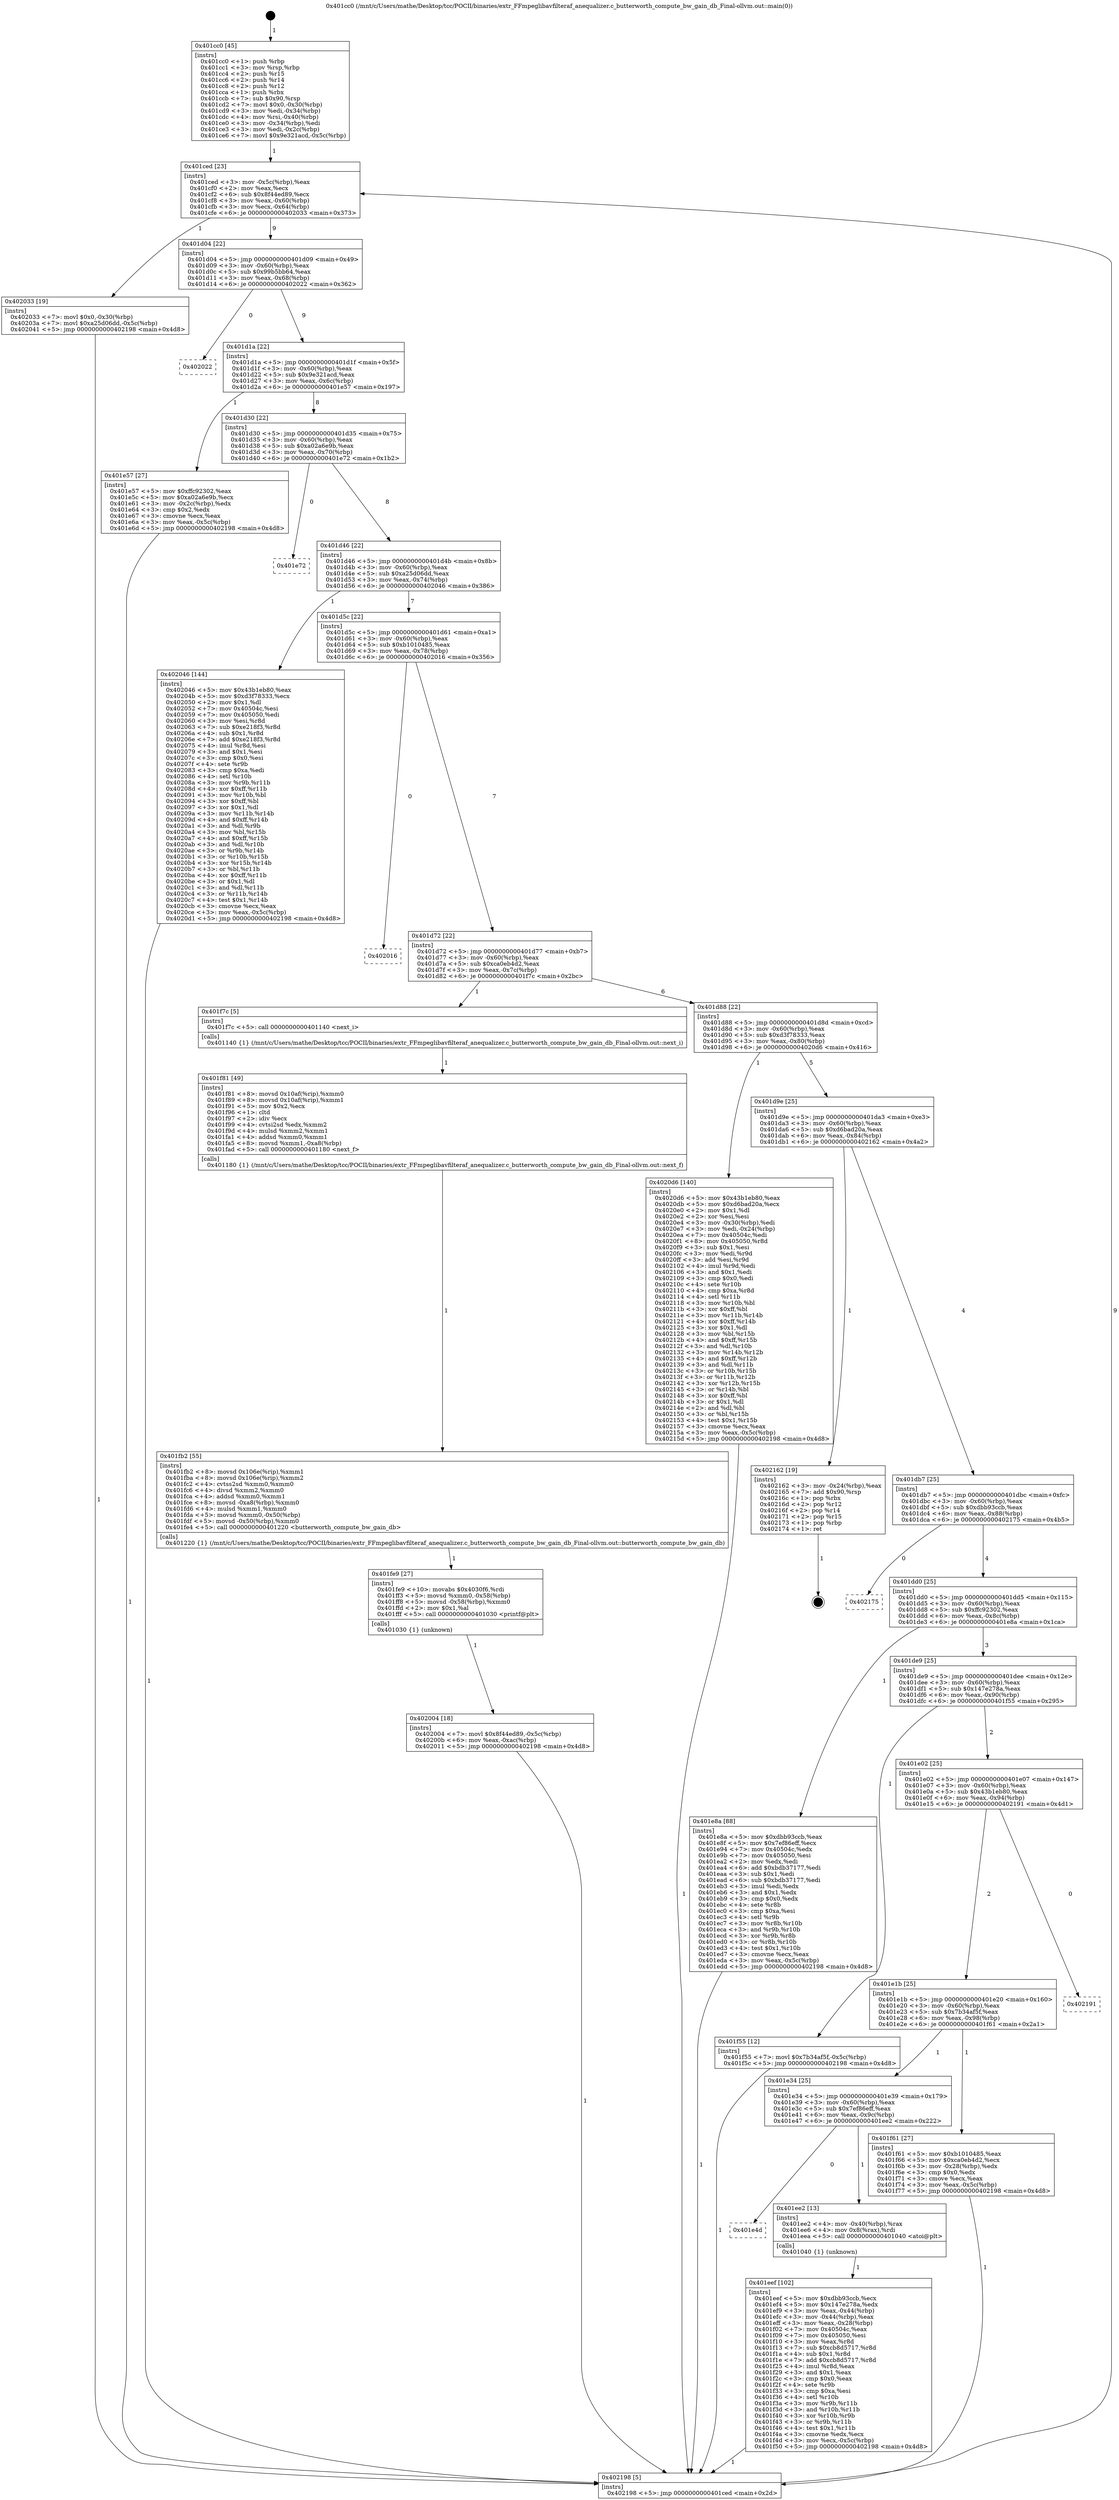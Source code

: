 digraph "0x401cc0" {
  label = "0x401cc0 (/mnt/c/Users/mathe/Desktop/tcc/POCII/binaries/extr_FFmpeglibavfilteraf_anequalizer.c_butterworth_compute_bw_gain_db_Final-ollvm.out::main(0))"
  labelloc = "t"
  node[shape=record]

  Entry [label="",width=0.3,height=0.3,shape=circle,fillcolor=black,style=filled]
  "0x401ced" [label="{
     0x401ced [23]\l
     | [instrs]\l
     &nbsp;&nbsp;0x401ced \<+3\>: mov -0x5c(%rbp),%eax\l
     &nbsp;&nbsp;0x401cf0 \<+2\>: mov %eax,%ecx\l
     &nbsp;&nbsp;0x401cf2 \<+6\>: sub $0x8f44ed89,%ecx\l
     &nbsp;&nbsp;0x401cf8 \<+3\>: mov %eax,-0x60(%rbp)\l
     &nbsp;&nbsp;0x401cfb \<+3\>: mov %ecx,-0x64(%rbp)\l
     &nbsp;&nbsp;0x401cfe \<+6\>: je 0000000000402033 \<main+0x373\>\l
  }"]
  "0x402033" [label="{
     0x402033 [19]\l
     | [instrs]\l
     &nbsp;&nbsp;0x402033 \<+7\>: movl $0x0,-0x30(%rbp)\l
     &nbsp;&nbsp;0x40203a \<+7\>: movl $0xa25d06dd,-0x5c(%rbp)\l
     &nbsp;&nbsp;0x402041 \<+5\>: jmp 0000000000402198 \<main+0x4d8\>\l
  }"]
  "0x401d04" [label="{
     0x401d04 [22]\l
     | [instrs]\l
     &nbsp;&nbsp;0x401d04 \<+5\>: jmp 0000000000401d09 \<main+0x49\>\l
     &nbsp;&nbsp;0x401d09 \<+3\>: mov -0x60(%rbp),%eax\l
     &nbsp;&nbsp;0x401d0c \<+5\>: sub $0x99b5bb64,%eax\l
     &nbsp;&nbsp;0x401d11 \<+3\>: mov %eax,-0x68(%rbp)\l
     &nbsp;&nbsp;0x401d14 \<+6\>: je 0000000000402022 \<main+0x362\>\l
  }"]
  Exit [label="",width=0.3,height=0.3,shape=circle,fillcolor=black,style=filled,peripheries=2]
  "0x402022" [label="{
     0x402022\l
  }", style=dashed]
  "0x401d1a" [label="{
     0x401d1a [22]\l
     | [instrs]\l
     &nbsp;&nbsp;0x401d1a \<+5\>: jmp 0000000000401d1f \<main+0x5f\>\l
     &nbsp;&nbsp;0x401d1f \<+3\>: mov -0x60(%rbp),%eax\l
     &nbsp;&nbsp;0x401d22 \<+5\>: sub $0x9e321acd,%eax\l
     &nbsp;&nbsp;0x401d27 \<+3\>: mov %eax,-0x6c(%rbp)\l
     &nbsp;&nbsp;0x401d2a \<+6\>: je 0000000000401e57 \<main+0x197\>\l
  }"]
  "0x402004" [label="{
     0x402004 [18]\l
     | [instrs]\l
     &nbsp;&nbsp;0x402004 \<+7\>: movl $0x8f44ed89,-0x5c(%rbp)\l
     &nbsp;&nbsp;0x40200b \<+6\>: mov %eax,-0xac(%rbp)\l
     &nbsp;&nbsp;0x402011 \<+5\>: jmp 0000000000402198 \<main+0x4d8\>\l
  }"]
  "0x401e57" [label="{
     0x401e57 [27]\l
     | [instrs]\l
     &nbsp;&nbsp;0x401e57 \<+5\>: mov $0xffc92302,%eax\l
     &nbsp;&nbsp;0x401e5c \<+5\>: mov $0xa02a6e9b,%ecx\l
     &nbsp;&nbsp;0x401e61 \<+3\>: mov -0x2c(%rbp),%edx\l
     &nbsp;&nbsp;0x401e64 \<+3\>: cmp $0x2,%edx\l
     &nbsp;&nbsp;0x401e67 \<+3\>: cmovne %ecx,%eax\l
     &nbsp;&nbsp;0x401e6a \<+3\>: mov %eax,-0x5c(%rbp)\l
     &nbsp;&nbsp;0x401e6d \<+5\>: jmp 0000000000402198 \<main+0x4d8\>\l
  }"]
  "0x401d30" [label="{
     0x401d30 [22]\l
     | [instrs]\l
     &nbsp;&nbsp;0x401d30 \<+5\>: jmp 0000000000401d35 \<main+0x75\>\l
     &nbsp;&nbsp;0x401d35 \<+3\>: mov -0x60(%rbp),%eax\l
     &nbsp;&nbsp;0x401d38 \<+5\>: sub $0xa02a6e9b,%eax\l
     &nbsp;&nbsp;0x401d3d \<+3\>: mov %eax,-0x70(%rbp)\l
     &nbsp;&nbsp;0x401d40 \<+6\>: je 0000000000401e72 \<main+0x1b2\>\l
  }"]
  "0x402198" [label="{
     0x402198 [5]\l
     | [instrs]\l
     &nbsp;&nbsp;0x402198 \<+5\>: jmp 0000000000401ced \<main+0x2d\>\l
  }"]
  "0x401cc0" [label="{
     0x401cc0 [45]\l
     | [instrs]\l
     &nbsp;&nbsp;0x401cc0 \<+1\>: push %rbp\l
     &nbsp;&nbsp;0x401cc1 \<+3\>: mov %rsp,%rbp\l
     &nbsp;&nbsp;0x401cc4 \<+2\>: push %r15\l
     &nbsp;&nbsp;0x401cc6 \<+2\>: push %r14\l
     &nbsp;&nbsp;0x401cc8 \<+2\>: push %r12\l
     &nbsp;&nbsp;0x401cca \<+1\>: push %rbx\l
     &nbsp;&nbsp;0x401ccb \<+7\>: sub $0x90,%rsp\l
     &nbsp;&nbsp;0x401cd2 \<+7\>: movl $0x0,-0x30(%rbp)\l
     &nbsp;&nbsp;0x401cd9 \<+3\>: mov %edi,-0x34(%rbp)\l
     &nbsp;&nbsp;0x401cdc \<+4\>: mov %rsi,-0x40(%rbp)\l
     &nbsp;&nbsp;0x401ce0 \<+3\>: mov -0x34(%rbp),%edi\l
     &nbsp;&nbsp;0x401ce3 \<+3\>: mov %edi,-0x2c(%rbp)\l
     &nbsp;&nbsp;0x401ce6 \<+7\>: movl $0x9e321acd,-0x5c(%rbp)\l
  }"]
  "0x401fe9" [label="{
     0x401fe9 [27]\l
     | [instrs]\l
     &nbsp;&nbsp;0x401fe9 \<+10\>: movabs $0x4030f6,%rdi\l
     &nbsp;&nbsp;0x401ff3 \<+5\>: movsd %xmm0,-0x58(%rbp)\l
     &nbsp;&nbsp;0x401ff8 \<+5\>: movsd -0x58(%rbp),%xmm0\l
     &nbsp;&nbsp;0x401ffd \<+2\>: mov $0x1,%al\l
     &nbsp;&nbsp;0x401fff \<+5\>: call 0000000000401030 \<printf@plt\>\l
     | [calls]\l
     &nbsp;&nbsp;0x401030 \{1\} (unknown)\l
  }"]
  "0x401e72" [label="{
     0x401e72\l
  }", style=dashed]
  "0x401d46" [label="{
     0x401d46 [22]\l
     | [instrs]\l
     &nbsp;&nbsp;0x401d46 \<+5\>: jmp 0000000000401d4b \<main+0x8b\>\l
     &nbsp;&nbsp;0x401d4b \<+3\>: mov -0x60(%rbp),%eax\l
     &nbsp;&nbsp;0x401d4e \<+5\>: sub $0xa25d06dd,%eax\l
     &nbsp;&nbsp;0x401d53 \<+3\>: mov %eax,-0x74(%rbp)\l
     &nbsp;&nbsp;0x401d56 \<+6\>: je 0000000000402046 \<main+0x386\>\l
  }"]
  "0x401fb2" [label="{
     0x401fb2 [55]\l
     | [instrs]\l
     &nbsp;&nbsp;0x401fb2 \<+8\>: movsd 0x106e(%rip),%xmm1\l
     &nbsp;&nbsp;0x401fba \<+8\>: movsd 0x106e(%rip),%xmm2\l
     &nbsp;&nbsp;0x401fc2 \<+4\>: cvtss2sd %xmm0,%xmm0\l
     &nbsp;&nbsp;0x401fc6 \<+4\>: divsd %xmm2,%xmm0\l
     &nbsp;&nbsp;0x401fca \<+4\>: addsd %xmm0,%xmm1\l
     &nbsp;&nbsp;0x401fce \<+8\>: movsd -0xa8(%rbp),%xmm0\l
     &nbsp;&nbsp;0x401fd6 \<+4\>: mulsd %xmm1,%xmm0\l
     &nbsp;&nbsp;0x401fda \<+5\>: movsd %xmm0,-0x50(%rbp)\l
     &nbsp;&nbsp;0x401fdf \<+5\>: movsd -0x50(%rbp),%xmm0\l
     &nbsp;&nbsp;0x401fe4 \<+5\>: call 0000000000401220 \<butterworth_compute_bw_gain_db\>\l
     | [calls]\l
     &nbsp;&nbsp;0x401220 \{1\} (/mnt/c/Users/mathe/Desktop/tcc/POCII/binaries/extr_FFmpeglibavfilteraf_anequalizer.c_butterworth_compute_bw_gain_db_Final-ollvm.out::butterworth_compute_bw_gain_db)\l
  }"]
  "0x402046" [label="{
     0x402046 [144]\l
     | [instrs]\l
     &nbsp;&nbsp;0x402046 \<+5\>: mov $0x43b1eb80,%eax\l
     &nbsp;&nbsp;0x40204b \<+5\>: mov $0xd3f78333,%ecx\l
     &nbsp;&nbsp;0x402050 \<+2\>: mov $0x1,%dl\l
     &nbsp;&nbsp;0x402052 \<+7\>: mov 0x40504c,%esi\l
     &nbsp;&nbsp;0x402059 \<+7\>: mov 0x405050,%edi\l
     &nbsp;&nbsp;0x402060 \<+3\>: mov %esi,%r8d\l
     &nbsp;&nbsp;0x402063 \<+7\>: sub $0xe218f3,%r8d\l
     &nbsp;&nbsp;0x40206a \<+4\>: sub $0x1,%r8d\l
     &nbsp;&nbsp;0x40206e \<+7\>: add $0xe218f3,%r8d\l
     &nbsp;&nbsp;0x402075 \<+4\>: imul %r8d,%esi\l
     &nbsp;&nbsp;0x402079 \<+3\>: and $0x1,%esi\l
     &nbsp;&nbsp;0x40207c \<+3\>: cmp $0x0,%esi\l
     &nbsp;&nbsp;0x40207f \<+4\>: sete %r9b\l
     &nbsp;&nbsp;0x402083 \<+3\>: cmp $0xa,%edi\l
     &nbsp;&nbsp;0x402086 \<+4\>: setl %r10b\l
     &nbsp;&nbsp;0x40208a \<+3\>: mov %r9b,%r11b\l
     &nbsp;&nbsp;0x40208d \<+4\>: xor $0xff,%r11b\l
     &nbsp;&nbsp;0x402091 \<+3\>: mov %r10b,%bl\l
     &nbsp;&nbsp;0x402094 \<+3\>: xor $0xff,%bl\l
     &nbsp;&nbsp;0x402097 \<+3\>: xor $0x1,%dl\l
     &nbsp;&nbsp;0x40209a \<+3\>: mov %r11b,%r14b\l
     &nbsp;&nbsp;0x40209d \<+4\>: and $0xff,%r14b\l
     &nbsp;&nbsp;0x4020a1 \<+3\>: and %dl,%r9b\l
     &nbsp;&nbsp;0x4020a4 \<+3\>: mov %bl,%r15b\l
     &nbsp;&nbsp;0x4020a7 \<+4\>: and $0xff,%r15b\l
     &nbsp;&nbsp;0x4020ab \<+3\>: and %dl,%r10b\l
     &nbsp;&nbsp;0x4020ae \<+3\>: or %r9b,%r14b\l
     &nbsp;&nbsp;0x4020b1 \<+3\>: or %r10b,%r15b\l
     &nbsp;&nbsp;0x4020b4 \<+3\>: xor %r15b,%r14b\l
     &nbsp;&nbsp;0x4020b7 \<+3\>: or %bl,%r11b\l
     &nbsp;&nbsp;0x4020ba \<+4\>: xor $0xff,%r11b\l
     &nbsp;&nbsp;0x4020be \<+3\>: or $0x1,%dl\l
     &nbsp;&nbsp;0x4020c1 \<+3\>: and %dl,%r11b\l
     &nbsp;&nbsp;0x4020c4 \<+3\>: or %r11b,%r14b\l
     &nbsp;&nbsp;0x4020c7 \<+4\>: test $0x1,%r14b\l
     &nbsp;&nbsp;0x4020cb \<+3\>: cmovne %ecx,%eax\l
     &nbsp;&nbsp;0x4020ce \<+3\>: mov %eax,-0x5c(%rbp)\l
     &nbsp;&nbsp;0x4020d1 \<+5\>: jmp 0000000000402198 \<main+0x4d8\>\l
  }"]
  "0x401d5c" [label="{
     0x401d5c [22]\l
     | [instrs]\l
     &nbsp;&nbsp;0x401d5c \<+5\>: jmp 0000000000401d61 \<main+0xa1\>\l
     &nbsp;&nbsp;0x401d61 \<+3\>: mov -0x60(%rbp),%eax\l
     &nbsp;&nbsp;0x401d64 \<+5\>: sub $0xb1010485,%eax\l
     &nbsp;&nbsp;0x401d69 \<+3\>: mov %eax,-0x78(%rbp)\l
     &nbsp;&nbsp;0x401d6c \<+6\>: je 0000000000402016 \<main+0x356\>\l
  }"]
  "0x401f81" [label="{
     0x401f81 [49]\l
     | [instrs]\l
     &nbsp;&nbsp;0x401f81 \<+8\>: movsd 0x10af(%rip),%xmm0\l
     &nbsp;&nbsp;0x401f89 \<+8\>: movsd 0x10af(%rip),%xmm1\l
     &nbsp;&nbsp;0x401f91 \<+5\>: mov $0x2,%ecx\l
     &nbsp;&nbsp;0x401f96 \<+1\>: cltd\l
     &nbsp;&nbsp;0x401f97 \<+2\>: idiv %ecx\l
     &nbsp;&nbsp;0x401f99 \<+4\>: cvtsi2sd %edx,%xmm2\l
     &nbsp;&nbsp;0x401f9d \<+4\>: mulsd %xmm2,%xmm1\l
     &nbsp;&nbsp;0x401fa1 \<+4\>: addsd %xmm0,%xmm1\l
     &nbsp;&nbsp;0x401fa5 \<+8\>: movsd %xmm1,-0xa8(%rbp)\l
     &nbsp;&nbsp;0x401fad \<+5\>: call 0000000000401180 \<next_f\>\l
     | [calls]\l
     &nbsp;&nbsp;0x401180 \{1\} (/mnt/c/Users/mathe/Desktop/tcc/POCII/binaries/extr_FFmpeglibavfilteraf_anequalizer.c_butterworth_compute_bw_gain_db_Final-ollvm.out::next_f)\l
  }"]
  "0x402016" [label="{
     0x402016\l
  }", style=dashed]
  "0x401d72" [label="{
     0x401d72 [22]\l
     | [instrs]\l
     &nbsp;&nbsp;0x401d72 \<+5\>: jmp 0000000000401d77 \<main+0xb7\>\l
     &nbsp;&nbsp;0x401d77 \<+3\>: mov -0x60(%rbp),%eax\l
     &nbsp;&nbsp;0x401d7a \<+5\>: sub $0xca0eb4d2,%eax\l
     &nbsp;&nbsp;0x401d7f \<+3\>: mov %eax,-0x7c(%rbp)\l
     &nbsp;&nbsp;0x401d82 \<+6\>: je 0000000000401f7c \<main+0x2bc\>\l
  }"]
  "0x401eef" [label="{
     0x401eef [102]\l
     | [instrs]\l
     &nbsp;&nbsp;0x401eef \<+5\>: mov $0xdbb93ccb,%ecx\l
     &nbsp;&nbsp;0x401ef4 \<+5\>: mov $0x147e278a,%edx\l
     &nbsp;&nbsp;0x401ef9 \<+3\>: mov %eax,-0x44(%rbp)\l
     &nbsp;&nbsp;0x401efc \<+3\>: mov -0x44(%rbp),%eax\l
     &nbsp;&nbsp;0x401eff \<+3\>: mov %eax,-0x28(%rbp)\l
     &nbsp;&nbsp;0x401f02 \<+7\>: mov 0x40504c,%eax\l
     &nbsp;&nbsp;0x401f09 \<+7\>: mov 0x405050,%esi\l
     &nbsp;&nbsp;0x401f10 \<+3\>: mov %eax,%r8d\l
     &nbsp;&nbsp;0x401f13 \<+7\>: sub $0xcb8d5717,%r8d\l
     &nbsp;&nbsp;0x401f1a \<+4\>: sub $0x1,%r8d\l
     &nbsp;&nbsp;0x401f1e \<+7\>: add $0xcb8d5717,%r8d\l
     &nbsp;&nbsp;0x401f25 \<+4\>: imul %r8d,%eax\l
     &nbsp;&nbsp;0x401f29 \<+3\>: and $0x1,%eax\l
     &nbsp;&nbsp;0x401f2c \<+3\>: cmp $0x0,%eax\l
     &nbsp;&nbsp;0x401f2f \<+4\>: sete %r9b\l
     &nbsp;&nbsp;0x401f33 \<+3\>: cmp $0xa,%esi\l
     &nbsp;&nbsp;0x401f36 \<+4\>: setl %r10b\l
     &nbsp;&nbsp;0x401f3a \<+3\>: mov %r9b,%r11b\l
     &nbsp;&nbsp;0x401f3d \<+3\>: and %r10b,%r11b\l
     &nbsp;&nbsp;0x401f40 \<+3\>: xor %r10b,%r9b\l
     &nbsp;&nbsp;0x401f43 \<+3\>: or %r9b,%r11b\l
     &nbsp;&nbsp;0x401f46 \<+4\>: test $0x1,%r11b\l
     &nbsp;&nbsp;0x401f4a \<+3\>: cmovne %edx,%ecx\l
     &nbsp;&nbsp;0x401f4d \<+3\>: mov %ecx,-0x5c(%rbp)\l
     &nbsp;&nbsp;0x401f50 \<+5\>: jmp 0000000000402198 \<main+0x4d8\>\l
  }"]
  "0x401f7c" [label="{
     0x401f7c [5]\l
     | [instrs]\l
     &nbsp;&nbsp;0x401f7c \<+5\>: call 0000000000401140 \<next_i\>\l
     | [calls]\l
     &nbsp;&nbsp;0x401140 \{1\} (/mnt/c/Users/mathe/Desktop/tcc/POCII/binaries/extr_FFmpeglibavfilteraf_anequalizer.c_butterworth_compute_bw_gain_db_Final-ollvm.out::next_i)\l
  }"]
  "0x401d88" [label="{
     0x401d88 [22]\l
     | [instrs]\l
     &nbsp;&nbsp;0x401d88 \<+5\>: jmp 0000000000401d8d \<main+0xcd\>\l
     &nbsp;&nbsp;0x401d8d \<+3\>: mov -0x60(%rbp),%eax\l
     &nbsp;&nbsp;0x401d90 \<+5\>: sub $0xd3f78333,%eax\l
     &nbsp;&nbsp;0x401d95 \<+3\>: mov %eax,-0x80(%rbp)\l
     &nbsp;&nbsp;0x401d98 \<+6\>: je 00000000004020d6 \<main+0x416\>\l
  }"]
  "0x401e4d" [label="{
     0x401e4d\l
  }", style=dashed]
  "0x4020d6" [label="{
     0x4020d6 [140]\l
     | [instrs]\l
     &nbsp;&nbsp;0x4020d6 \<+5\>: mov $0x43b1eb80,%eax\l
     &nbsp;&nbsp;0x4020db \<+5\>: mov $0xd6bad20a,%ecx\l
     &nbsp;&nbsp;0x4020e0 \<+2\>: mov $0x1,%dl\l
     &nbsp;&nbsp;0x4020e2 \<+2\>: xor %esi,%esi\l
     &nbsp;&nbsp;0x4020e4 \<+3\>: mov -0x30(%rbp),%edi\l
     &nbsp;&nbsp;0x4020e7 \<+3\>: mov %edi,-0x24(%rbp)\l
     &nbsp;&nbsp;0x4020ea \<+7\>: mov 0x40504c,%edi\l
     &nbsp;&nbsp;0x4020f1 \<+8\>: mov 0x405050,%r8d\l
     &nbsp;&nbsp;0x4020f9 \<+3\>: sub $0x1,%esi\l
     &nbsp;&nbsp;0x4020fc \<+3\>: mov %edi,%r9d\l
     &nbsp;&nbsp;0x4020ff \<+3\>: add %esi,%r9d\l
     &nbsp;&nbsp;0x402102 \<+4\>: imul %r9d,%edi\l
     &nbsp;&nbsp;0x402106 \<+3\>: and $0x1,%edi\l
     &nbsp;&nbsp;0x402109 \<+3\>: cmp $0x0,%edi\l
     &nbsp;&nbsp;0x40210c \<+4\>: sete %r10b\l
     &nbsp;&nbsp;0x402110 \<+4\>: cmp $0xa,%r8d\l
     &nbsp;&nbsp;0x402114 \<+4\>: setl %r11b\l
     &nbsp;&nbsp;0x402118 \<+3\>: mov %r10b,%bl\l
     &nbsp;&nbsp;0x40211b \<+3\>: xor $0xff,%bl\l
     &nbsp;&nbsp;0x40211e \<+3\>: mov %r11b,%r14b\l
     &nbsp;&nbsp;0x402121 \<+4\>: xor $0xff,%r14b\l
     &nbsp;&nbsp;0x402125 \<+3\>: xor $0x1,%dl\l
     &nbsp;&nbsp;0x402128 \<+3\>: mov %bl,%r15b\l
     &nbsp;&nbsp;0x40212b \<+4\>: and $0xff,%r15b\l
     &nbsp;&nbsp;0x40212f \<+3\>: and %dl,%r10b\l
     &nbsp;&nbsp;0x402132 \<+3\>: mov %r14b,%r12b\l
     &nbsp;&nbsp;0x402135 \<+4\>: and $0xff,%r12b\l
     &nbsp;&nbsp;0x402139 \<+3\>: and %dl,%r11b\l
     &nbsp;&nbsp;0x40213c \<+3\>: or %r10b,%r15b\l
     &nbsp;&nbsp;0x40213f \<+3\>: or %r11b,%r12b\l
     &nbsp;&nbsp;0x402142 \<+3\>: xor %r12b,%r15b\l
     &nbsp;&nbsp;0x402145 \<+3\>: or %r14b,%bl\l
     &nbsp;&nbsp;0x402148 \<+3\>: xor $0xff,%bl\l
     &nbsp;&nbsp;0x40214b \<+3\>: or $0x1,%dl\l
     &nbsp;&nbsp;0x40214e \<+2\>: and %dl,%bl\l
     &nbsp;&nbsp;0x402150 \<+3\>: or %bl,%r15b\l
     &nbsp;&nbsp;0x402153 \<+4\>: test $0x1,%r15b\l
     &nbsp;&nbsp;0x402157 \<+3\>: cmovne %ecx,%eax\l
     &nbsp;&nbsp;0x40215a \<+3\>: mov %eax,-0x5c(%rbp)\l
     &nbsp;&nbsp;0x40215d \<+5\>: jmp 0000000000402198 \<main+0x4d8\>\l
  }"]
  "0x401d9e" [label="{
     0x401d9e [25]\l
     | [instrs]\l
     &nbsp;&nbsp;0x401d9e \<+5\>: jmp 0000000000401da3 \<main+0xe3\>\l
     &nbsp;&nbsp;0x401da3 \<+3\>: mov -0x60(%rbp),%eax\l
     &nbsp;&nbsp;0x401da6 \<+5\>: sub $0xd6bad20a,%eax\l
     &nbsp;&nbsp;0x401dab \<+6\>: mov %eax,-0x84(%rbp)\l
     &nbsp;&nbsp;0x401db1 \<+6\>: je 0000000000402162 \<main+0x4a2\>\l
  }"]
  "0x401ee2" [label="{
     0x401ee2 [13]\l
     | [instrs]\l
     &nbsp;&nbsp;0x401ee2 \<+4\>: mov -0x40(%rbp),%rax\l
     &nbsp;&nbsp;0x401ee6 \<+4\>: mov 0x8(%rax),%rdi\l
     &nbsp;&nbsp;0x401eea \<+5\>: call 0000000000401040 \<atoi@plt\>\l
     | [calls]\l
     &nbsp;&nbsp;0x401040 \{1\} (unknown)\l
  }"]
  "0x402162" [label="{
     0x402162 [19]\l
     | [instrs]\l
     &nbsp;&nbsp;0x402162 \<+3\>: mov -0x24(%rbp),%eax\l
     &nbsp;&nbsp;0x402165 \<+7\>: add $0x90,%rsp\l
     &nbsp;&nbsp;0x40216c \<+1\>: pop %rbx\l
     &nbsp;&nbsp;0x40216d \<+2\>: pop %r12\l
     &nbsp;&nbsp;0x40216f \<+2\>: pop %r14\l
     &nbsp;&nbsp;0x402171 \<+2\>: pop %r15\l
     &nbsp;&nbsp;0x402173 \<+1\>: pop %rbp\l
     &nbsp;&nbsp;0x402174 \<+1\>: ret\l
  }"]
  "0x401db7" [label="{
     0x401db7 [25]\l
     | [instrs]\l
     &nbsp;&nbsp;0x401db7 \<+5\>: jmp 0000000000401dbc \<main+0xfc\>\l
     &nbsp;&nbsp;0x401dbc \<+3\>: mov -0x60(%rbp),%eax\l
     &nbsp;&nbsp;0x401dbf \<+5\>: sub $0xdbb93ccb,%eax\l
     &nbsp;&nbsp;0x401dc4 \<+6\>: mov %eax,-0x88(%rbp)\l
     &nbsp;&nbsp;0x401dca \<+6\>: je 0000000000402175 \<main+0x4b5\>\l
  }"]
  "0x401e34" [label="{
     0x401e34 [25]\l
     | [instrs]\l
     &nbsp;&nbsp;0x401e34 \<+5\>: jmp 0000000000401e39 \<main+0x179\>\l
     &nbsp;&nbsp;0x401e39 \<+3\>: mov -0x60(%rbp),%eax\l
     &nbsp;&nbsp;0x401e3c \<+5\>: sub $0x7ef86eff,%eax\l
     &nbsp;&nbsp;0x401e41 \<+6\>: mov %eax,-0x9c(%rbp)\l
     &nbsp;&nbsp;0x401e47 \<+6\>: je 0000000000401ee2 \<main+0x222\>\l
  }"]
  "0x402175" [label="{
     0x402175\l
  }", style=dashed]
  "0x401dd0" [label="{
     0x401dd0 [25]\l
     | [instrs]\l
     &nbsp;&nbsp;0x401dd0 \<+5\>: jmp 0000000000401dd5 \<main+0x115\>\l
     &nbsp;&nbsp;0x401dd5 \<+3\>: mov -0x60(%rbp),%eax\l
     &nbsp;&nbsp;0x401dd8 \<+5\>: sub $0xffc92302,%eax\l
     &nbsp;&nbsp;0x401ddd \<+6\>: mov %eax,-0x8c(%rbp)\l
     &nbsp;&nbsp;0x401de3 \<+6\>: je 0000000000401e8a \<main+0x1ca\>\l
  }"]
  "0x401f61" [label="{
     0x401f61 [27]\l
     | [instrs]\l
     &nbsp;&nbsp;0x401f61 \<+5\>: mov $0xb1010485,%eax\l
     &nbsp;&nbsp;0x401f66 \<+5\>: mov $0xca0eb4d2,%ecx\l
     &nbsp;&nbsp;0x401f6b \<+3\>: mov -0x28(%rbp),%edx\l
     &nbsp;&nbsp;0x401f6e \<+3\>: cmp $0x0,%edx\l
     &nbsp;&nbsp;0x401f71 \<+3\>: cmove %ecx,%eax\l
     &nbsp;&nbsp;0x401f74 \<+3\>: mov %eax,-0x5c(%rbp)\l
     &nbsp;&nbsp;0x401f77 \<+5\>: jmp 0000000000402198 \<main+0x4d8\>\l
  }"]
  "0x401e8a" [label="{
     0x401e8a [88]\l
     | [instrs]\l
     &nbsp;&nbsp;0x401e8a \<+5\>: mov $0xdbb93ccb,%eax\l
     &nbsp;&nbsp;0x401e8f \<+5\>: mov $0x7ef86eff,%ecx\l
     &nbsp;&nbsp;0x401e94 \<+7\>: mov 0x40504c,%edx\l
     &nbsp;&nbsp;0x401e9b \<+7\>: mov 0x405050,%esi\l
     &nbsp;&nbsp;0x401ea2 \<+2\>: mov %edx,%edi\l
     &nbsp;&nbsp;0x401ea4 \<+6\>: add $0xbdb37177,%edi\l
     &nbsp;&nbsp;0x401eaa \<+3\>: sub $0x1,%edi\l
     &nbsp;&nbsp;0x401ead \<+6\>: sub $0xbdb37177,%edi\l
     &nbsp;&nbsp;0x401eb3 \<+3\>: imul %edi,%edx\l
     &nbsp;&nbsp;0x401eb6 \<+3\>: and $0x1,%edx\l
     &nbsp;&nbsp;0x401eb9 \<+3\>: cmp $0x0,%edx\l
     &nbsp;&nbsp;0x401ebc \<+4\>: sete %r8b\l
     &nbsp;&nbsp;0x401ec0 \<+3\>: cmp $0xa,%esi\l
     &nbsp;&nbsp;0x401ec3 \<+4\>: setl %r9b\l
     &nbsp;&nbsp;0x401ec7 \<+3\>: mov %r8b,%r10b\l
     &nbsp;&nbsp;0x401eca \<+3\>: and %r9b,%r10b\l
     &nbsp;&nbsp;0x401ecd \<+3\>: xor %r9b,%r8b\l
     &nbsp;&nbsp;0x401ed0 \<+3\>: or %r8b,%r10b\l
     &nbsp;&nbsp;0x401ed3 \<+4\>: test $0x1,%r10b\l
     &nbsp;&nbsp;0x401ed7 \<+3\>: cmovne %ecx,%eax\l
     &nbsp;&nbsp;0x401eda \<+3\>: mov %eax,-0x5c(%rbp)\l
     &nbsp;&nbsp;0x401edd \<+5\>: jmp 0000000000402198 \<main+0x4d8\>\l
  }"]
  "0x401de9" [label="{
     0x401de9 [25]\l
     | [instrs]\l
     &nbsp;&nbsp;0x401de9 \<+5\>: jmp 0000000000401dee \<main+0x12e\>\l
     &nbsp;&nbsp;0x401dee \<+3\>: mov -0x60(%rbp),%eax\l
     &nbsp;&nbsp;0x401df1 \<+5\>: sub $0x147e278a,%eax\l
     &nbsp;&nbsp;0x401df6 \<+6\>: mov %eax,-0x90(%rbp)\l
     &nbsp;&nbsp;0x401dfc \<+6\>: je 0000000000401f55 \<main+0x295\>\l
  }"]
  "0x401e1b" [label="{
     0x401e1b [25]\l
     | [instrs]\l
     &nbsp;&nbsp;0x401e1b \<+5\>: jmp 0000000000401e20 \<main+0x160\>\l
     &nbsp;&nbsp;0x401e20 \<+3\>: mov -0x60(%rbp),%eax\l
     &nbsp;&nbsp;0x401e23 \<+5\>: sub $0x7b34af5f,%eax\l
     &nbsp;&nbsp;0x401e28 \<+6\>: mov %eax,-0x98(%rbp)\l
     &nbsp;&nbsp;0x401e2e \<+6\>: je 0000000000401f61 \<main+0x2a1\>\l
  }"]
  "0x401f55" [label="{
     0x401f55 [12]\l
     | [instrs]\l
     &nbsp;&nbsp;0x401f55 \<+7\>: movl $0x7b34af5f,-0x5c(%rbp)\l
     &nbsp;&nbsp;0x401f5c \<+5\>: jmp 0000000000402198 \<main+0x4d8\>\l
  }"]
  "0x401e02" [label="{
     0x401e02 [25]\l
     | [instrs]\l
     &nbsp;&nbsp;0x401e02 \<+5\>: jmp 0000000000401e07 \<main+0x147\>\l
     &nbsp;&nbsp;0x401e07 \<+3\>: mov -0x60(%rbp),%eax\l
     &nbsp;&nbsp;0x401e0a \<+5\>: sub $0x43b1eb80,%eax\l
     &nbsp;&nbsp;0x401e0f \<+6\>: mov %eax,-0x94(%rbp)\l
     &nbsp;&nbsp;0x401e15 \<+6\>: je 0000000000402191 \<main+0x4d1\>\l
  }"]
  "0x402191" [label="{
     0x402191\l
  }", style=dashed]
  Entry -> "0x401cc0" [label=" 1"]
  "0x401ced" -> "0x402033" [label=" 1"]
  "0x401ced" -> "0x401d04" [label=" 9"]
  "0x402162" -> Exit [label=" 1"]
  "0x401d04" -> "0x402022" [label=" 0"]
  "0x401d04" -> "0x401d1a" [label=" 9"]
  "0x4020d6" -> "0x402198" [label=" 1"]
  "0x401d1a" -> "0x401e57" [label=" 1"]
  "0x401d1a" -> "0x401d30" [label=" 8"]
  "0x401e57" -> "0x402198" [label=" 1"]
  "0x401cc0" -> "0x401ced" [label=" 1"]
  "0x402198" -> "0x401ced" [label=" 9"]
  "0x402046" -> "0x402198" [label=" 1"]
  "0x401d30" -> "0x401e72" [label=" 0"]
  "0x401d30" -> "0x401d46" [label=" 8"]
  "0x402033" -> "0x402198" [label=" 1"]
  "0x401d46" -> "0x402046" [label=" 1"]
  "0x401d46" -> "0x401d5c" [label=" 7"]
  "0x402004" -> "0x402198" [label=" 1"]
  "0x401d5c" -> "0x402016" [label=" 0"]
  "0x401d5c" -> "0x401d72" [label=" 7"]
  "0x401fe9" -> "0x402004" [label=" 1"]
  "0x401d72" -> "0x401f7c" [label=" 1"]
  "0x401d72" -> "0x401d88" [label=" 6"]
  "0x401fb2" -> "0x401fe9" [label=" 1"]
  "0x401d88" -> "0x4020d6" [label=" 1"]
  "0x401d88" -> "0x401d9e" [label=" 5"]
  "0x401f81" -> "0x401fb2" [label=" 1"]
  "0x401d9e" -> "0x402162" [label=" 1"]
  "0x401d9e" -> "0x401db7" [label=" 4"]
  "0x401f7c" -> "0x401f81" [label=" 1"]
  "0x401db7" -> "0x402175" [label=" 0"]
  "0x401db7" -> "0x401dd0" [label=" 4"]
  "0x401f55" -> "0x402198" [label=" 1"]
  "0x401dd0" -> "0x401e8a" [label=" 1"]
  "0x401dd0" -> "0x401de9" [label=" 3"]
  "0x401e8a" -> "0x402198" [label=" 1"]
  "0x401eef" -> "0x402198" [label=" 1"]
  "0x401de9" -> "0x401f55" [label=" 1"]
  "0x401de9" -> "0x401e02" [label=" 2"]
  "0x401e34" -> "0x401e4d" [label=" 0"]
  "0x401e02" -> "0x402191" [label=" 0"]
  "0x401e02" -> "0x401e1b" [label=" 2"]
  "0x401ee2" -> "0x401eef" [label=" 1"]
  "0x401e1b" -> "0x401f61" [label=" 1"]
  "0x401e1b" -> "0x401e34" [label=" 1"]
  "0x401f61" -> "0x402198" [label=" 1"]
  "0x401e34" -> "0x401ee2" [label=" 1"]
}
